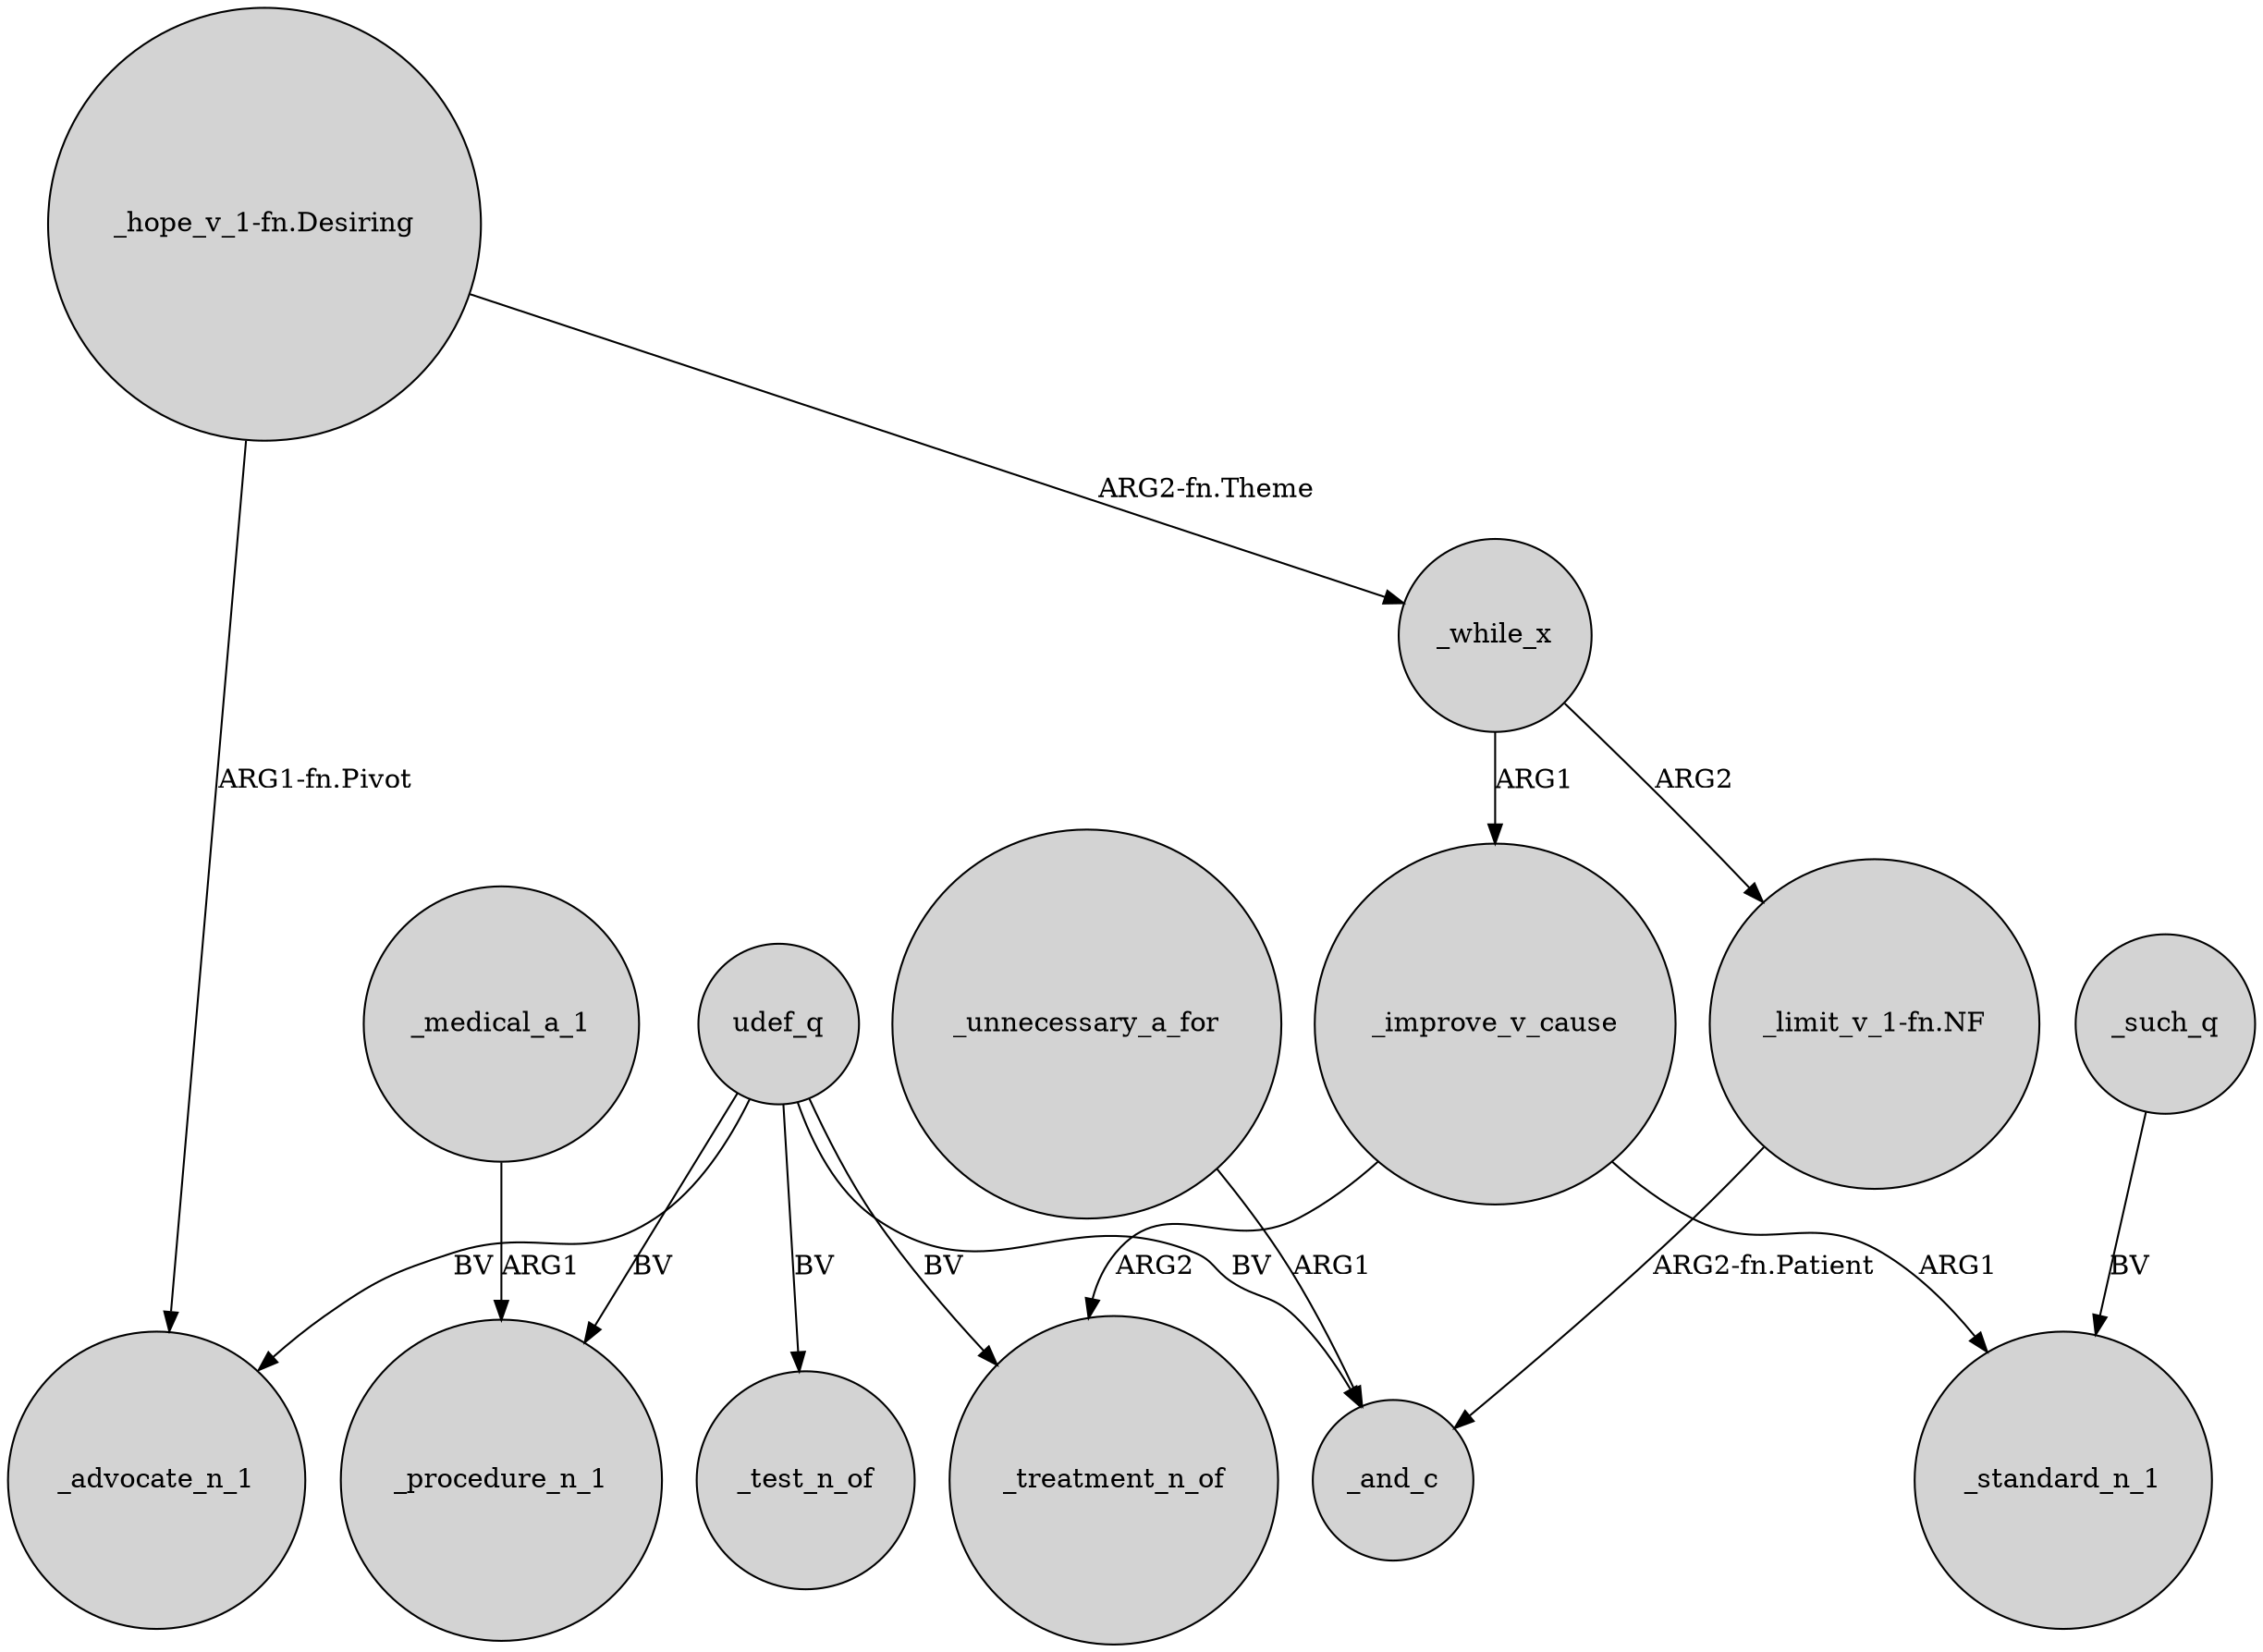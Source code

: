 digraph {
	node [shape=circle style=filled]
	_medical_a_1 -> _procedure_n_1 [label=ARG1]
	"_limit_v_1-fn.NF" -> _and_c [label="ARG2-fn.Patient"]
	"_hope_v_1-fn.Desiring" -> _while_x [label="ARG2-fn.Theme"]
	udef_q -> _advocate_n_1 [label=BV]
	_while_x -> _improve_v_cause [label=ARG1]
	udef_q -> _test_n_of [label=BV]
	_unnecessary_a_for -> _and_c [label=ARG1]
	"_hope_v_1-fn.Desiring" -> _advocate_n_1 [label="ARG1-fn.Pivot"]
	_while_x -> "_limit_v_1-fn.NF" [label=ARG2]
	udef_q -> _and_c [label=BV]
	_such_q -> _standard_n_1 [label=BV]
	udef_q -> _procedure_n_1 [label=BV]
	_improve_v_cause -> _standard_n_1 [label=ARG1]
	_improve_v_cause -> _treatment_n_of [label=ARG2]
	udef_q -> _treatment_n_of [label=BV]
}
